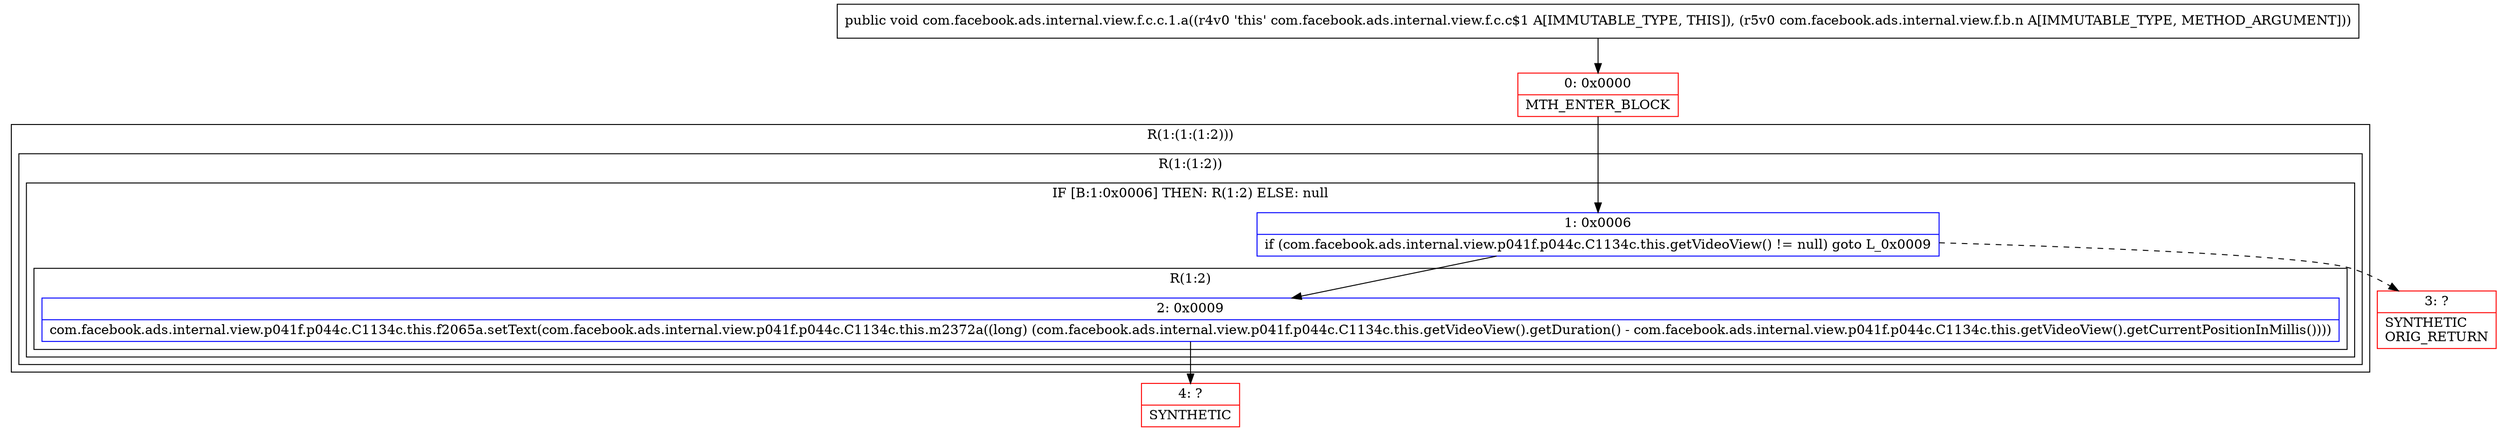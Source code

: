 digraph "CFG forcom.facebook.ads.internal.view.f.c.c.1.a(Lcom\/facebook\/ads\/internal\/view\/f\/b\/n;)V" {
subgraph cluster_Region_1540636076 {
label = "R(1:(1:(1:2)))";
node [shape=record,color=blue];
subgraph cluster_Region_1153528272 {
label = "R(1:(1:2))";
node [shape=record,color=blue];
subgraph cluster_IfRegion_1634197575 {
label = "IF [B:1:0x0006] THEN: R(1:2) ELSE: null";
node [shape=record,color=blue];
Node_1 [shape=record,label="{1\:\ 0x0006|if (com.facebook.ads.internal.view.p041f.p044c.C1134c.this.getVideoView() != null) goto L_0x0009\l}"];
subgraph cluster_Region_94990094 {
label = "R(1:2)";
node [shape=record,color=blue];
Node_2 [shape=record,label="{2\:\ 0x0009|com.facebook.ads.internal.view.p041f.p044c.C1134c.this.f2065a.setText(com.facebook.ads.internal.view.p041f.p044c.C1134c.this.m2372a((long) (com.facebook.ads.internal.view.p041f.p044c.C1134c.this.getVideoView().getDuration() \- com.facebook.ads.internal.view.p041f.p044c.C1134c.this.getVideoView().getCurrentPositionInMillis())))\l}"];
}
}
}
}
Node_0 [shape=record,color=red,label="{0\:\ 0x0000|MTH_ENTER_BLOCK\l}"];
Node_3 [shape=record,color=red,label="{3\:\ ?|SYNTHETIC\lORIG_RETURN\l}"];
Node_4 [shape=record,color=red,label="{4\:\ ?|SYNTHETIC\l}"];
MethodNode[shape=record,label="{public void com.facebook.ads.internal.view.f.c.c.1.a((r4v0 'this' com.facebook.ads.internal.view.f.c.c$1 A[IMMUTABLE_TYPE, THIS]), (r5v0 com.facebook.ads.internal.view.f.b.n A[IMMUTABLE_TYPE, METHOD_ARGUMENT])) }"];
MethodNode -> Node_0;
Node_1 -> Node_2;
Node_1 -> Node_3[style=dashed];
Node_2 -> Node_4;
Node_0 -> Node_1;
}

